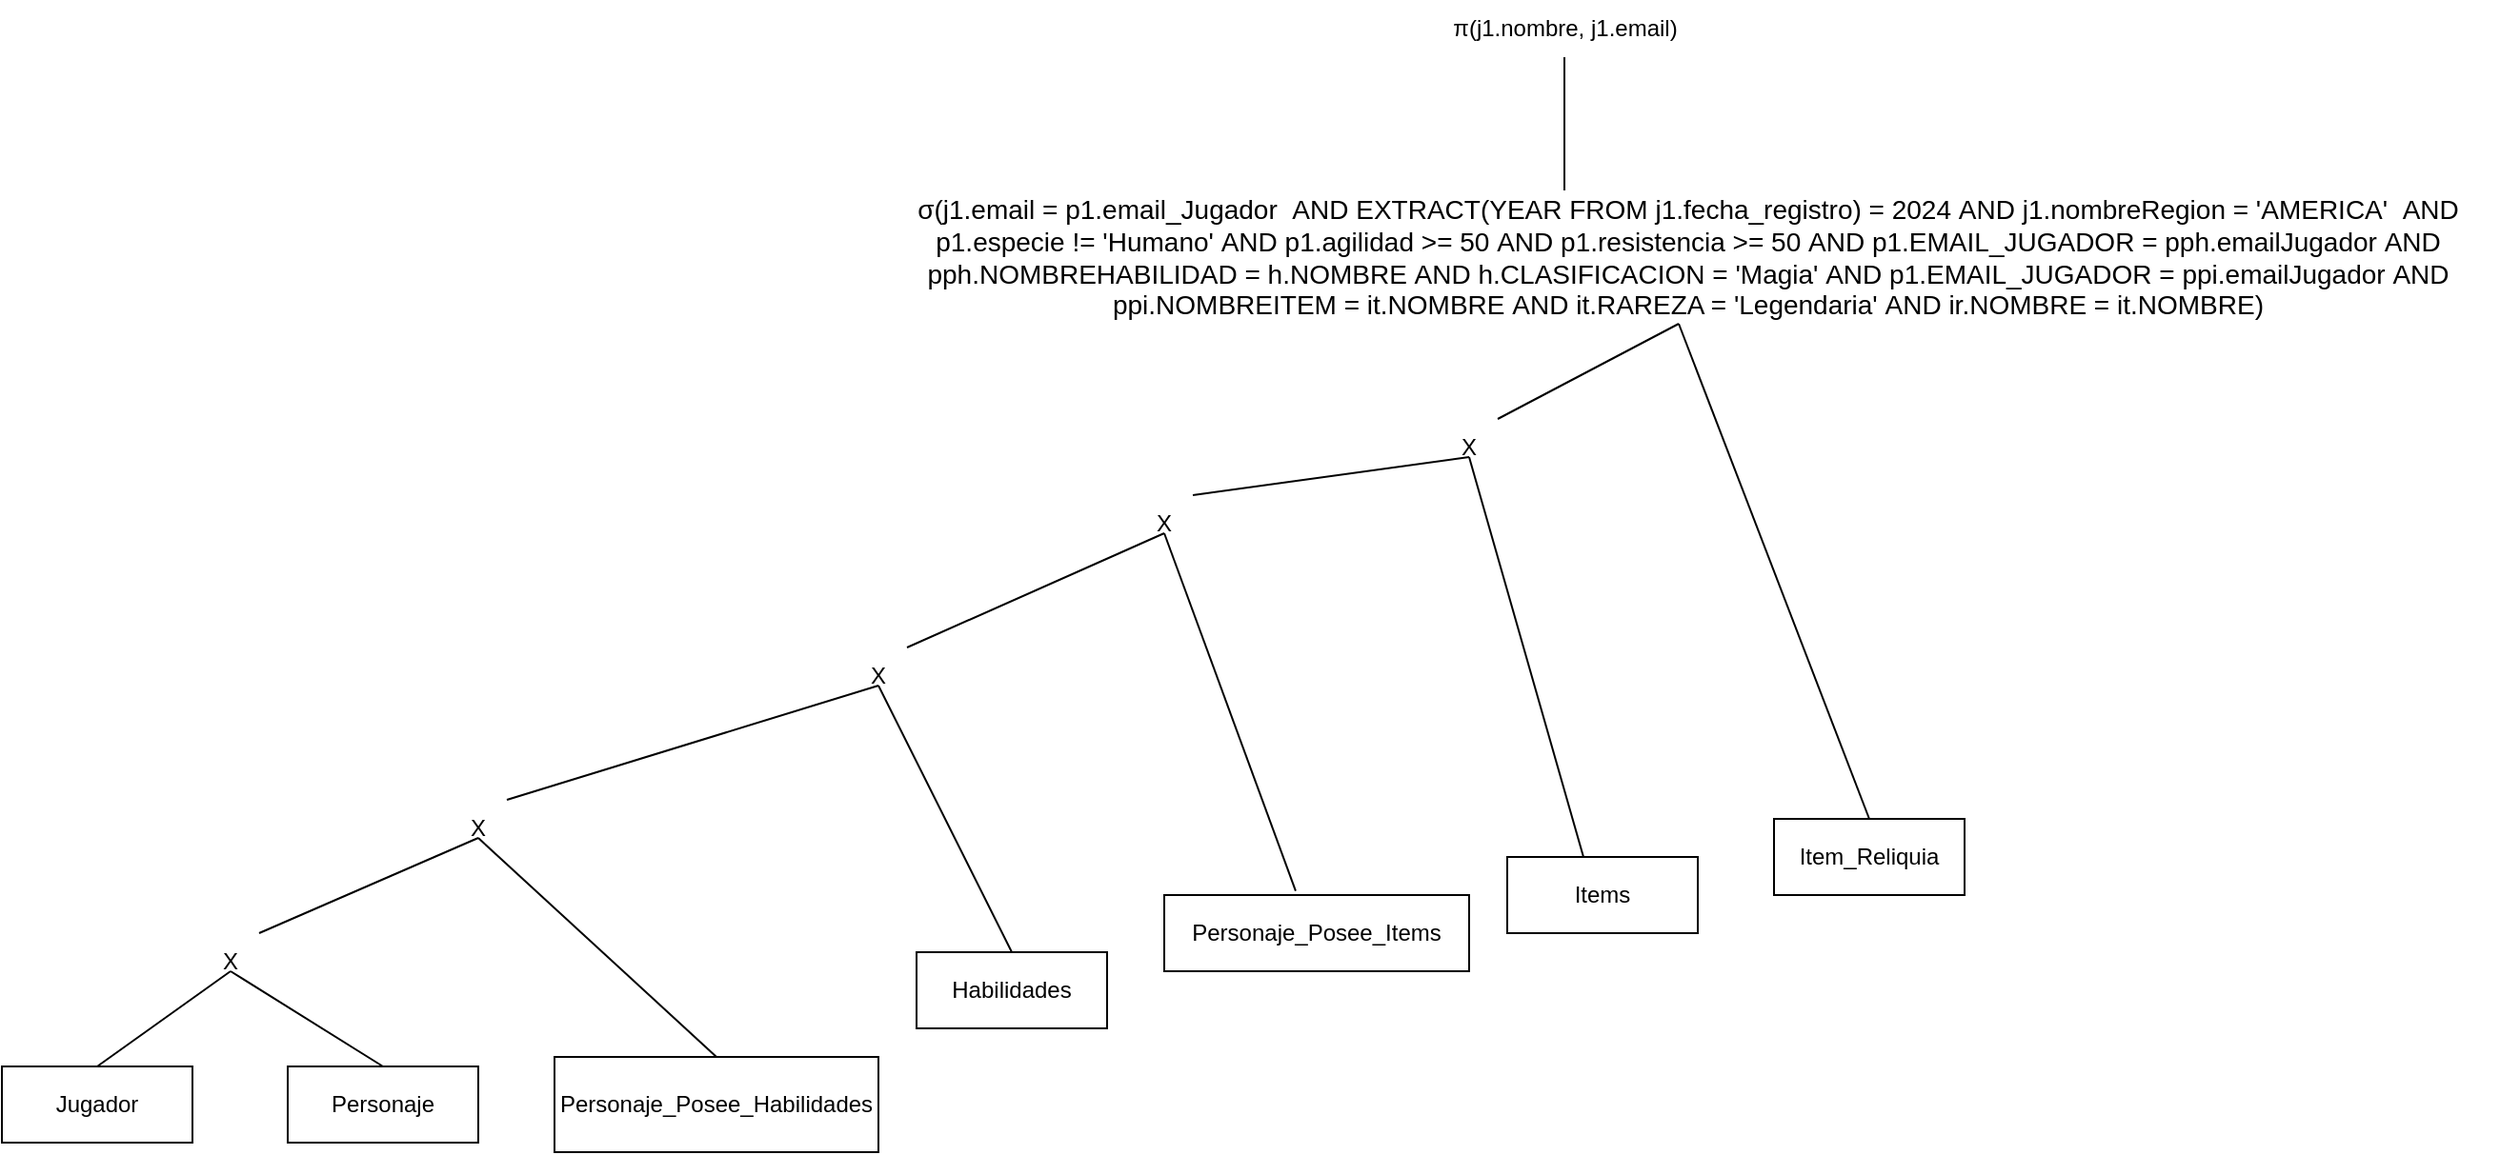 <mxfile version="27.0.6">
  <diagram id="R2lEEEUBdFMjLlhIrx00" name="Page-1">
    <mxGraphModel dx="1310" dy="1795" grid="1" gridSize="10" guides="1" tooltips="1" connect="1" arrows="1" fold="1" page="1" pageScale="1" pageWidth="850" pageHeight="1100" math="0" shadow="0" extFonts="Permanent Marker^https://fonts.googleapis.com/css?family=Permanent+Marker">
      <root>
        <mxCell id="0" />
        <mxCell id="1" parent="0" />
        <mxCell id="dyT2JQhfOkfs-Pqw11Wl-1" value="Jugador" style="whiteSpace=wrap;html=1;align=center;" vertex="1" parent="1">
          <mxGeometry x="30" y="360" width="100" height="40" as="geometry" />
        </mxCell>
        <mxCell id="dyT2JQhfOkfs-Pqw11Wl-2" value="Personaje" style="whiteSpace=wrap;html=1;align=center;" vertex="1" parent="1">
          <mxGeometry x="180" y="360" width="100" height="40" as="geometry" />
        </mxCell>
        <mxCell id="dyT2JQhfOkfs-Pqw11Wl-3" value="Personaje_Posee_Habilidades" style="whiteSpace=wrap;html=1;align=center;" vertex="1" parent="1">
          <mxGeometry x="320" y="355" width="170" height="50" as="geometry" />
        </mxCell>
        <mxCell id="dyT2JQhfOkfs-Pqw11Wl-4" value="Habilidades" style="whiteSpace=wrap;html=1;align=center;" vertex="1" parent="1">
          <mxGeometry x="510" y="300" width="100" height="40" as="geometry" />
        </mxCell>
        <mxCell id="dyT2JQhfOkfs-Pqw11Wl-5" value="Personaje_Posee_Items" style="whiteSpace=wrap;html=1;align=center;" vertex="1" parent="1">
          <mxGeometry x="640" y="270" width="160" height="40" as="geometry" />
        </mxCell>
        <mxCell id="dyT2JQhfOkfs-Pqw11Wl-6" value="Items" style="whiteSpace=wrap;html=1;align=center;" vertex="1" parent="1">
          <mxGeometry x="820" y="250" width="100" height="40" as="geometry" />
        </mxCell>
        <mxCell id="dyT2JQhfOkfs-Pqw11Wl-7" value="Item_Reliquia" style="whiteSpace=wrap;html=1;align=center;" vertex="1" parent="1">
          <mxGeometry x="960" y="230" width="100" height="40" as="geometry" />
        </mxCell>
        <mxCell id="dyT2JQhfOkfs-Pqw11Wl-8" value="" style="endArrow=none;html=1;rounded=0;exitX=0.5;exitY=0;exitDx=0;exitDy=0;" edge="1" parent="1" source="dyT2JQhfOkfs-Pqw11Wl-1">
          <mxGeometry relative="1" as="geometry">
            <mxPoint x="470" y="310" as="sourcePoint" />
            <mxPoint x="150" y="310" as="targetPoint" />
          </mxGeometry>
        </mxCell>
        <mxCell id="dyT2JQhfOkfs-Pqw11Wl-9" value="" style="endArrow=none;html=1;rounded=0;entryX=0.5;entryY=0;entryDx=0;entryDy=0;" edge="1" parent="1" target="dyT2JQhfOkfs-Pqw11Wl-2">
          <mxGeometry relative="1" as="geometry">
            <mxPoint x="150" y="310" as="sourcePoint" />
            <mxPoint x="240" y="350" as="targetPoint" />
          </mxGeometry>
        </mxCell>
        <mxCell id="dyT2JQhfOkfs-Pqw11Wl-11" value="X" style="text;html=1;align=center;verticalAlign=middle;whiteSpace=wrap;rounded=0;" vertex="1" parent="1">
          <mxGeometry x="120" y="290" width="60" height="30" as="geometry" />
        </mxCell>
        <mxCell id="dyT2JQhfOkfs-Pqw11Wl-12" value="" style="endArrow=none;html=1;rounded=0;exitX=0.75;exitY=0;exitDx=0;exitDy=0;" edge="1" parent="1" source="dyT2JQhfOkfs-Pqw11Wl-11">
          <mxGeometry relative="1" as="geometry">
            <mxPoint x="270" y="210" as="sourcePoint" />
            <mxPoint x="280" y="240" as="targetPoint" />
          </mxGeometry>
        </mxCell>
        <mxCell id="dyT2JQhfOkfs-Pqw11Wl-13" value="" style="endArrow=none;html=1;rounded=0;entryX=0.5;entryY=0;entryDx=0;entryDy=0;" edge="1" parent="1" target="dyT2JQhfOkfs-Pqw11Wl-3">
          <mxGeometry relative="1" as="geometry">
            <mxPoint x="280" y="240" as="sourcePoint" />
            <mxPoint x="365" y="250" as="targetPoint" />
          </mxGeometry>
        </mxCell>
        <mxCell id="dyT2JQhfOkfs-Pqw11Wl-14" value="X" style="text;html=1;align=center;verticalAlign=middle;whiteSpace=wrap;rounded=0;" vertex="1" parent="1">
          <mxGeometry x="250" y="220" width="60" height="30" as="geometry" />
        </mxCell>
        <mxCell id="dyT2JQhfOkfs-Pqw11Wl-15" value="" style="endArrow=none;html=1;rounded=0;exitX=0.75;exitY=0;exitDx=0;exitDy=0;" edge="1" parent="1" source="dyT2JQhfOkfs-Pqw11Wl-14">
          <mxGeometry relative="1" as="geometry">
            <mxPoint x="230" y="300" as="sourcePoint" />
            <mxPoint x="490" y="160" as="targetPoint" />
          </mxGeometry>
        </mxCell>
        <mxCell id="dyT2JQhfOkfs-Pqw11Wl-16" value="" style="endArrow=none;html=1;rounded=0;entryX=0.5;entryY=0;entryDx=0;entryDy=0;" edge="1" parent="1" target="dyT2JQhfOkfs-Pqw11Wl-4">
          <mxGeometry relative="1" as="geometry">
            <mxPoint x="490" y="160" as="sourcePoint" />
            <mxPoint x="685" y="250" as="targetPoint" />
          </mxGeometry>
        </mxCell>
        <mxCell id="dyT2JQhfOkfs-Pqw11Wl-17" value="X" style="text;html=1;align=center;verticalAlign=middle;whiteSpace=wrap;rounded=0;" vertex="1" parent="1">
          <mxGeometry x="460" y="140" width="60" height="30" as="geometry" />
        </mxCell>
        <mxCell id="dyT2JQhfOkfs-Pqw11Wl-18" value="" style="endArrow=none;html=1;rounded=0;exitX=0.75;exitY=0;exitDx=0;exitDy=0;" edge="1" parent="1" source="dyT2JQhfOkfs-Pqw11Wl-17">
          <mxGeometry relative="1" as="geometry">
            <mxPoint x="490" y="240" as="sourcePoint" />
            <mxPoint x="640" y="80" as="targetPoint" />
          </mxGeometry>
        </mxCell>
        <mxCell id="dyT2JQhfOkfs-Pqw11Wl-19" value="" style="endArrow=none;html=1;rounded=0;entryX=0.431;entryY=-0.055;entryDx=0;entryDy=0;entryPerimeter=0;" edge="1" parent="1" target="dyT2JQhfOkfs-Pqw11Wl-5">
          <mxGeometry relative="1" as="geometry">
            <mxPoint x="640" y="80" as="sourcePoint" />
            <mxPoint x="755" y="130" as="targetPoint" />
          </mxGeometry>
        </mxCell>
        <mxCell id="dyT2JQhfOkfs-Pqw11Wl-20" value="X" style="text;html=1;align=center;verticalAlign=middle;whiteSpace=wrap;rounded=0;" vertex="1" parent="1">
          <mxGeometry x="610" y="60" width="60" height="30" as="geometry" />
        </mxCell>
        <mxCell id="dyT2JQhfOkfs-Pqw11Wl-21" value="" style="endArrow=none;html=1;rounded=0;exitX=0.75;exitY=0;exitDx=0;exitDy=0;" edge="1" parent="1" source="dyT2JQhfOkfs-Pqw11Wl-20">
          <mxGeometry relative="1" as="geometry">
            <mxPoint x="630" y="150" as="sourcePoint" />
            <mxPoint x="800" y="40" as="targetPoint" />
          </mxGeometry>
        </mxCell>
        <mxCell id="dyT2JQhfOkfs-Pqw11Wl-22" value="" style="endArrow=none;html=1;rounded=0;entryX=0.4;entryY=0;entryDx=0;entryDy=0;entryPerimeter=0;" edge="1" parent="1" target="dyT2JQhfOkfs-Pqw11Wl-6">
          <mxGeometry relative="1" as="geometry">
            <mxPoint x="800" y="40" as="sourcePoint" />
            <mxPoint x="925" y="50" as="targetPoint" />
          </mxGeometry>
        </mxCell>
        <mxCell id="dyT2JQhfOkfs-Pqw11Wl-23" value="X" style="text;html=1;align=center;verticalAlign=middle;whiteSpace=wrap;rounded=0;" vertex="1" parent="1">
          <mxGeometry x="770" y="20" width="60" height="30" as="geometry" />
        </mxCell>
        <mxCell id="dyT2JQhfOkfs-Pqw11Wl-24" value="" style="endArrow=none;html=1;rounded=0;exitX=0.75;exitY=0;exitDx=0;exitDy=0;" edge="1" parent="1" source="dyT2JQhfOkfs-Pqw11Wl-23">
          <mxGeometry relative="1" as="geometry">
            <mxPoint x="800" y="60" as="sourcePoint" />
            <mxPoint x="910" y="-30" as="targetPoint" />
          </mxGeometry>
        </mxCell>
        <mxCell id="dyT2JQhfOkfs-Pqw11Wl-25" value="" style="endArrow=none;html=1;rounded=0;entryX=0.5;entryY=0;entryDx=0;entryDy=0;" edge="1" parent="1" target="dyT2JQhfOkfs-Pqw11Wl-7">
          <mxGeometry relative="1" as="geometry">
            <mxPoint x="910" y="-30" as="sourcePoint" />
            <mxPoint x="1005" y="10" as="targetPoint" />
          </mxGeometry>
        </mxCell>
        <mxCell id="dyT2JQhfOkfs-Pqw11Wl-26" value="&lt;font style=&quot;font-size: 14px;&quot;&gt;σ(&lt;span style=&quot;background-color: transparent;&quot;&gt;j1.email = p1.email_Jugador&amp;nbsp;&amp;nbsp;&lt;/span&gt;&lt;span style=&quot;background-color: transparent; color: light-dark(rgb(0, 0, 0), rgb(255, 255, 255));&quot;&gt;AND EXTRACT(YEAR FROM j1.fecha_registro) = 2024&amp;nbsp;&lt;/span&gt;&lt;span style=&quot;background-color: transparent; color: light-dark(rgb(0, 0, 0), rgb(255, 255, 255));&quot;&gt;AND j1.nombreRegion = &#39;AMERICA&#39;&amp;nbsp;&amp;nbsp;&lt;/span&gt;&lt;span style=&quot;background-color: transparent; color: light-dark(rgb(0, 0, 0), rgb(255, 255, 255));&quot;&gt;AND p1.especie != &#39;Humano&#39;&amp;nbsp;&lt;/span&gt;&lt;span style=&quot;background-color: transparent; color: light-dark(rgb(0, 0, 0), rgb(255, 255, 255));&quot;&gt;AND p1.agilidad &amp;gt;= 50&amp;nbsp;&lt;/span&gt;&lt;span style=&quot;background-color: transparent; color: light-dark(rgb(0, 0, 0), rgb(255, 255, 255));&quot;&gt;AND p1.resistencia &amp;gt;= 50&amp;nbsp;&lt;/span&gt;&lt;span style=&quot;background-color: transparent; color: light-dark(rgb(0, 0, 0), rgb(255, 255, 255));&quot;&gt;AND p1.EMAIL_JUGADOR = pph.emailJugador&amp;nbsp;&lt;/span&gt;&lt;span style=&quot;background-color: transparent; color: light-dark(rgb(0, 0, 0), rgb(255, 255, 255));&quot;&gt;AND pph.NOMBREHABILIDAD = h.NOMBRE&amp;nbsp;&lt;/span&gt;&lt;span style=&quot;background-color: transparent; color: light-dark(rgb(0, 0, 0), rgb(255, 255, 255));&quot;&gt;AND h.CLASIFICACION = &#39;Magia&#39;&amp;nbsp;&lt;/span&gt;&lt;span style=&quot;background-color: transparent; color: light-dark(rgb(0, 0, 0), rgb(255, 255, 255));&quot;&gt;AND p1.EMAIL_JUGADOR = ppi.emailJugador&amp;nbsp;&lt;/span&gt;&lt;span style=&quot;background-color: transparent; color: light-dark(rgb(0, 0, 0), rgb(255, 255, 255));&quot;&gt;AND ppi.NOMBREITEM = it.NOMBRE&amp;nbsp;&lt;/span&gt;&lt;span style=&quot;background-color: transparent; color: light-dark(rgb(0, 0, 0), rgb(255, 255, 255));&quot;&gt;AND it.RAREZA = &#39;Legendaria&#39;&amp;nbsp;&lt;/span&gt;&lt;span style=&quot;background-color: transparent;&quot;&gt;AND ir.NOMBRE = it.NOMBRE&lt;/span&gt;)&lt;/font&gt;" style="text;html=1;align=center;verticalAlign=middle;whiteSpace=wrap;rounded=0;" vertex="1" parent="1">
          <mxGeometry x="490" y="-80" width="850" height="30" as="geometry" />
        </mxCell>
        <mxCell id="dyT2JQhfOkfs-Pqw11Wl-28" value="" style="endArrow=none;html=1;rounded=0;exitX=0.75;exitY=0;exitDx=0;exitDy=0;" edge="1" parent="1">
          <mxGeometry relative="1" as="geometry">
            <mxPoint x="850" y="-100" as="sourcePoint" />
            <mxPoint x="850" y="-170" as="targetPoint" />
          </mxGeometry>
        </mxCell>
        <mxCell id="dyT2JQhfOkfs-Pqw11Wl-29" value="π(j1.nombre, j1.email)" style="text;html=1;align=center;verticalAlign=middle;resizable=0;points=[];autosize=1;strokeColor=none;fillColor=none;" vertex="1" parent="1">
          <mxGeometry x="780" y="-200" width="140" height="30" as="geometry" />
        </mxCell>
      </root>
    </mxGraphModel>
  </diagram>
</mxfile>
